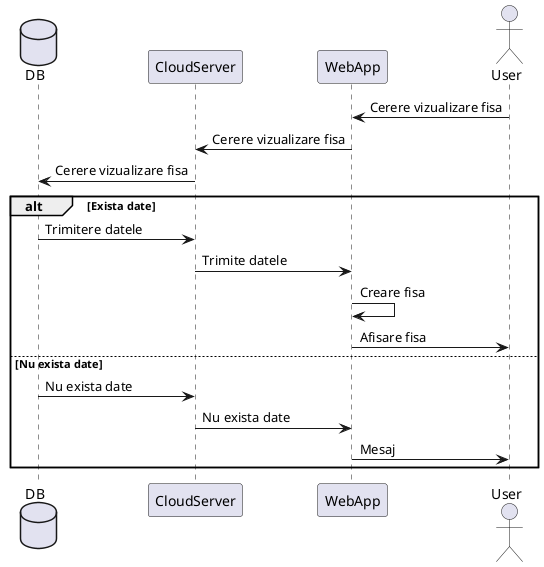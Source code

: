 @startuml Vizualizare_fisa

database DB
participant CloudServer
participant WebApp
actor User

User -> WebApp: Cerere vizualizare fisa
WebApp -> CloudServer: Cerere vizualizare fisa
CloudServer -> DB: Cerere vizualizare fisa
alt Exista date
    DB -> CloudServer: Trimitere datele
    CloudServer -> WebApp: Trimite datele
    WebApp -> WebApp: Creare fisa
    WebApp -> User: Afisare fisa
else Nu exista date
    DB -> CloudServer: Nu exista date
    CloudServer -> WebApp: Nu exista date
    WebApp -> User: Mesaj
end

@enduml
